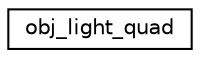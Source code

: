 digraph "Graphical Class Hierarchy"
{
  edge [fontname="Helvetica",fontsize="10",labelfontname="Helvetica",labelfontsize="10"];
  node [fontname="Helvetica",fontsize="10",shape=record];
  rankdir="LR";
  Node1 [label="obj_light_quad",height=0.2,width=0.4,color="black", fillcolor="white", style="filled",URL="$structobj__light__quad.html"];
}
